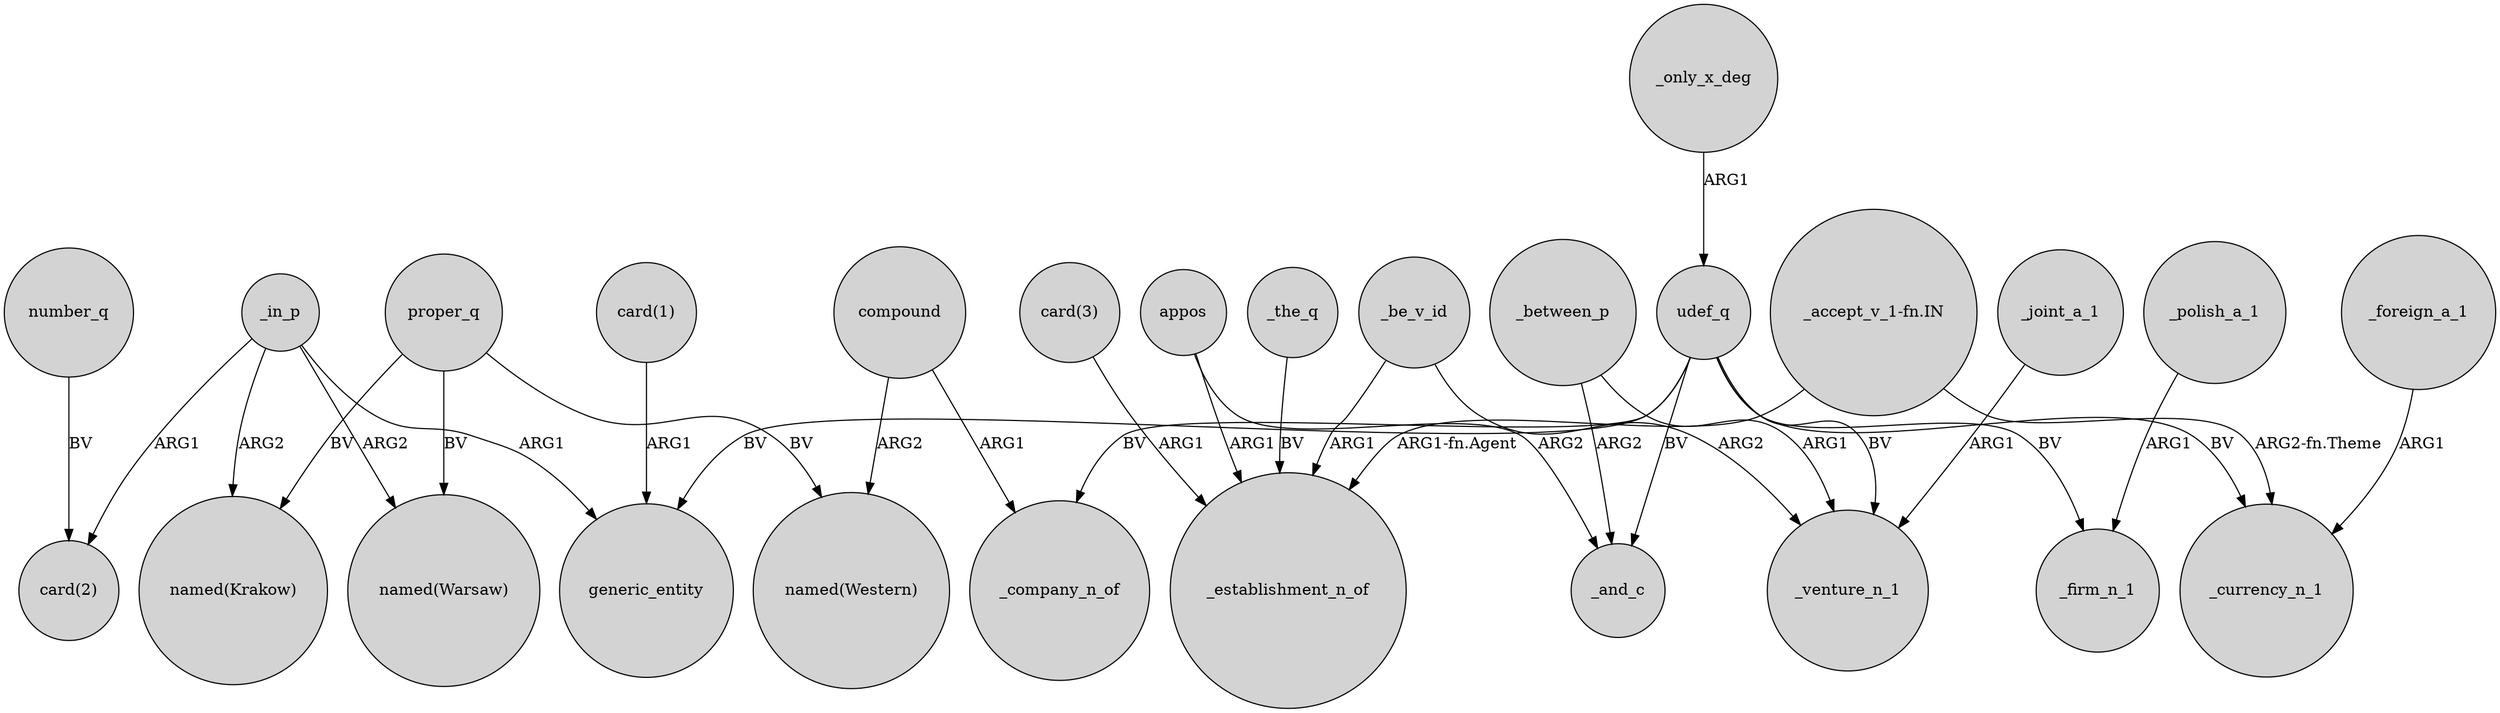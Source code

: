 digraph {
	node [shape=circle style=filled]
	_joint_a_1 -> _venture_n_1 [label=ARG1]
	_only_x_deg -> udef_q [label=ARG1]
	udef_q -> generic_entity [label=BV]
	_be_v_id -> _venture_n_1 [label=ARG2]
	udef_q -> _firm_n_1 [label=BV]
	_the_q -> _establishment_n_of [label=BV]
	appos -> _establishment_n_of [label=ARG1]
	udef_q -> _venture_n_1 [label=BV]
	_in_p -> "card(2)" [label=ARG1]
	udef_q -> _currency_n_1 [label=BV]
	_polish_a_1 -> _firm_n_1 [label=ARG1]
	"card(3)" -> _establishment_n_of [label=ARG1]
	compound -> _company_n_of [label=ARG1]
	_in_p -> "named(Krakow)" [label=ARG2]
	appos -> _and_c [label=ARG2]
	_be_v_id -> _establishment_n_of [label=ARG1]
	"_accept_v_1-fn.IN" -> _establishment_n_of [label="ARG1-fn.Agent"]
	_between_p -> _and_c [label=ARG2]
	proper_q -> "named(Western)" [label=BV]
	"card(1)" -> generic_entity [label=ARG1]
	_foreign_a_1 -> _currency_n_1 [label=ARG1]
	_in_p -> generic_entity [label=ARG1]
	udef_q -> _company_n_of [label=BV]
	_between_p -> _venture_n_1 [label=ARG1]
	udef_q -> _and_c [label=BV]
	number_q -> "card(2)" [label=BV]
	_in_p -> "named(Warsaw)" [label=ARG2]
	proper_q -> "named(Warsaw)" [label=BV]
	proper_q -> "named(Krakow)" [label=BV]
	"_accept_v_1-fn.IN" -> _currency_n_1 [label="ARG2-fn.Theme"]
	compound -> "named(Western)" [label=ARG2]
}
